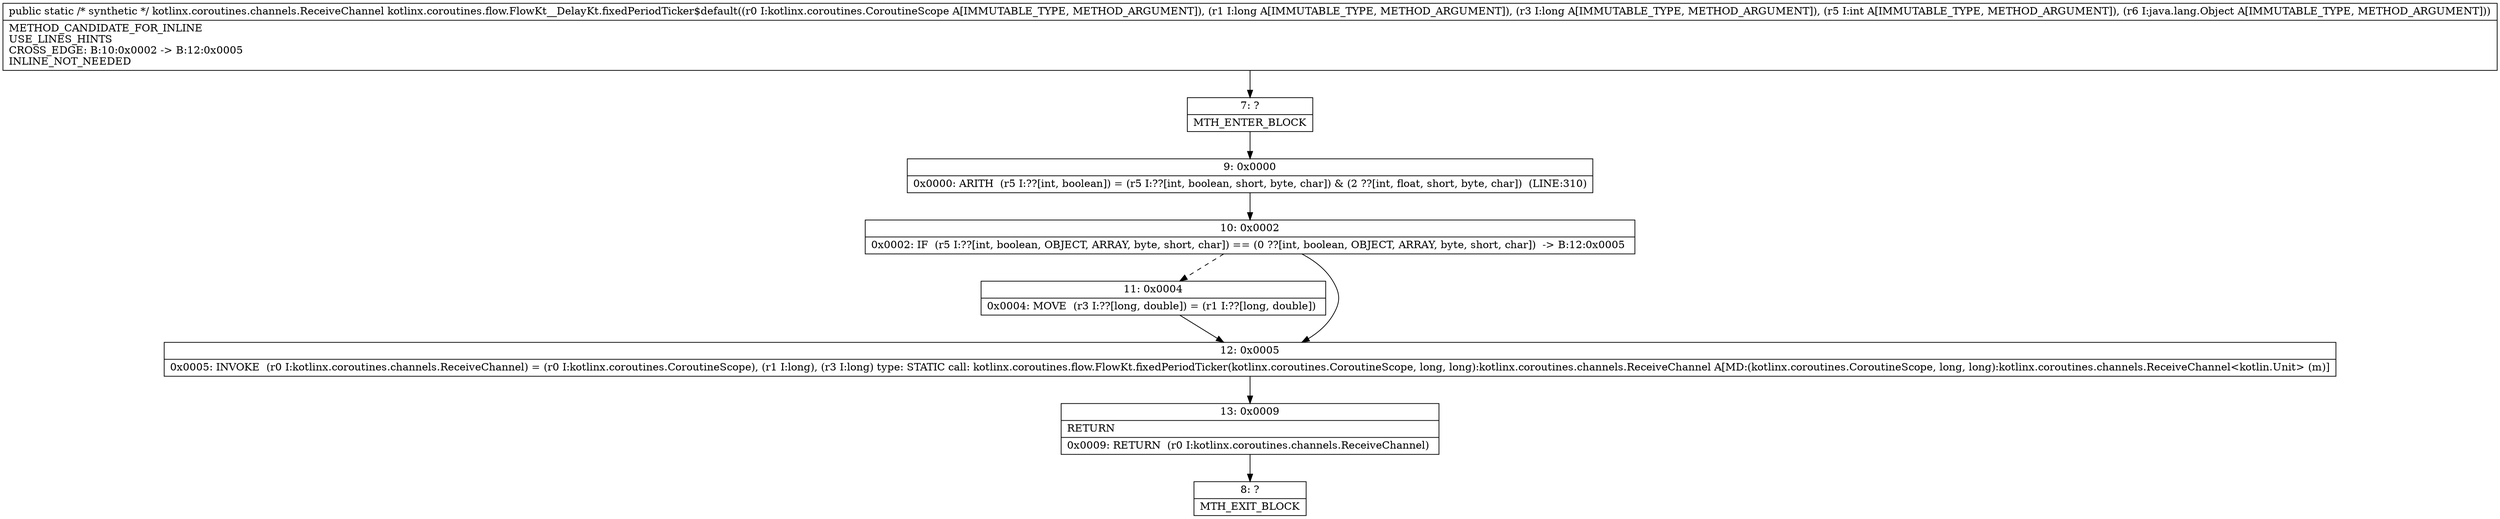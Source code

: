 digraph "CFG forkotlinx.coroutines.flow.FlowKt__DelayKt.fixedPeriodTicker$default(Lkotlinx\/coroutines\/CoroutineScope;JJILjava\/lang\/Object;)Lkotlinx\/coroutines\/channels\/ReceiveChannel;" {
Node_7 [shape=record,label="{7\:\ ?|MTH_ENTER_BLOCK\l}"];
Node_9 [shape=record,label="{9\:\ 0x0000|0x0000: ARITH  (r5 I:??[int, boolean]) = (r5 I:??[int, boolean, short, byte, char]) & (2 ??[int, float, short, byte, char])  (LINE:310)\l}"];
Node_10 [shape=record,label="{10\:\ 0x0002|0x0002: IF  (r5 I:??[int, boolean, OBJECT, ARRAY, byte, short, char]) == (0 ??[int, boolean, OBJECT, ARRAY, byte, short, char])  \-\> B:12:0x0005 \l}"];
Node_11 [shape=record,label="{11\:\ 0x0004|0x0004: MOVE  (r3 I:??[long, double]) = (r1 I:??[long, double]) \l}"];
Node_12 [shape=record,label="{12\:\ 0x0005|0x0005: INVOKE  (r0 I:kotlinx.coroutines.channels.ReceiveChannel) = (r0 I:kotlinx.coroutines.CoroutineScope), (r1 I:long), (r3 I:long) type: STATIC call: kotlinx.coroutines.flow.FlowKt.fixedPeriodTicker(kotlinx.coroutines.CoroutineScope, long, long):kotlinx.coroutines.channels.ReceiveChannel A[MD:(kotlinx.coroutines.CoroutineScope, long, long):kotlinx.coroutines.channels.ReceiveChannel\<kotlin.Unit\> (m)]\l}"];
Node_13 [shape=record,label="{13\:\ 0x0009|RETURN\l|0x0009: RETURN  (r0 I:kotlinx.coroutines.channels.ReceiveChannel) \l}"];
Node_8 [shape=record,label="{8\:\ ?|MTH_EXIT_BLOCK\l}"];
MethodNode[shape=record,label="{public static \/* synthetic *\/ kotlinx.coroutines.channels.ReceiveChannel kotlinx.coroutines.flow.FlowKt__DelayKt.fixedPeriodTicker$default((r0 I:kotlinx.coroutines.CoroutineScope A[IMMUTABLE_TYPE, METHOD_ARGUMENT]), (r1 I:long A[IMMUTABLE_TYPE, METHOD_ARGUMENT]), (r3 I:long A[IMMUTABLE_TYPE, METHOD_ARGUMENT]), (r5 I:int A[IMMUTABLE_TYPE, METHOD_ARGUMENT]), (r6 I:java.lang.Object A[IMMUTABLE_TYPE, METHOD_ARGUMENT]))  | METHOD_CANDIDATE_FOR_INLINE\lUSE_LINES_HINTS\lCROSS_EDGE: B:10:0x0002 \-\> B:12:0x0005\lINLINE_NOT_NEEDED\l}"];
MethodNode -> Node_7;Node_7 -> Node_9;
Node_9 -> Node_10;
Node_10 -> Node_11[style=dashed];
Node_10 -> Node_12;
Node_11 -> Node_12;
Node_12 -> Node_13;
Node_13 -> Node_8;
}

